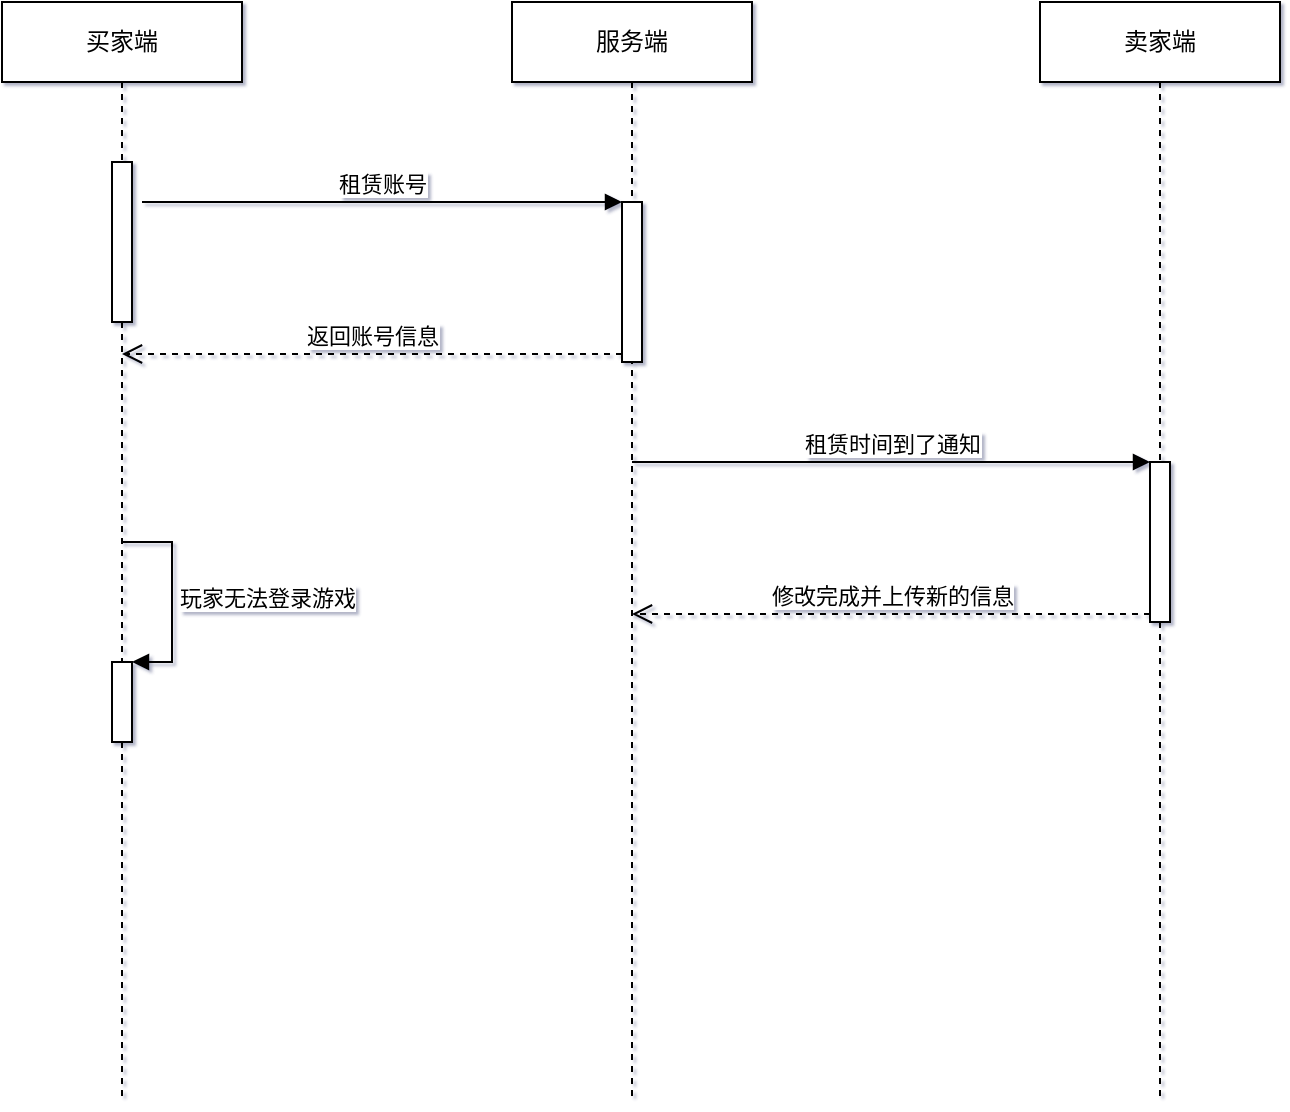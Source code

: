 <mxfile version="13.9.6" type="github">
  <diagram id="prtHgNgQTEPvFCAcTncT" name="Page-1">
    <mxGraphModel dx="1186" dy="716" grid="1" gridSize="10" guides="1" tooltips="1" connect="1" arrows="1" fold="1" page="1" pageScale="1" pageWidth="1169" pageHeight="1654" background="none" math="0" shadow="1">
      <root>
        <mxCell id="0" />
        <mxCell id="1" parent="0" />
        <mxCell id="D00QVASe47AYI2XRhrJs-5" value="卖家端" style="shape=umlLifeline;perimeter=lifelinePerimeter;whiteSpace=wrap;html=1;container=1;collapsible=0;recursiveResize=0;outlineConnect=0;rounded=0;sketch=0;" vertex="1" parent="1">
          <mxGeometry x="849" y="70" width="120" height="550" as="geometry" />
        </mxCell>
        <mxCell id="D00QVASe47AYI2XRhrJs-17" value="" style="html=1;points=[];perimeter=orthogonalPerimeter;rounded=0;sketch=0;" vertex="1" parent="D00QVASe47AYI2XRhrJs-5">
          <mxGeometry x="55" y="230" width="10" height="80" as="geometry" />
        </mxCell>
        <mxCell id="D00QVASe47AYI2XRhrJs-6" value="服务端" style="shape=umlLifeline;perimeter=lifelinePerimeter;whiteSpace=wrap;html=1;container=1;collapsible=0;recursiveResize=0;outlineConnect=0;rounded=0;sketch=0;" vertex="1" parent="1">
          <mxGeometry x="585" y="70" width="120" height="550" as="geometry" />
        </mxCell>
        <mxCell id="D00QVASe47AYI2XRhrJs-9" value="" style="html=1;points=[];perimeter=orthogonalPerimeter;rounded=0;sketch=0;" vertex="1" parent="D00QVASe47AYI2XRhrJs-6">
          <mxGeometry x="55" y="100" width="10" height="80" as="geometry" />
        </mxCell>
        <mxCell id="D00QVASe47AYI2XRhrJs-7" value="买家端" style="shape=umlLifeline;perimeter=lifelinePerimeter;whiteSpace=wrap;html=1;container=1;collapsible=0;recursiveResize=0;outlineConnect=0;rounded=0;sketch=0;" vertex="1" parent="1">
          <mxGeometry x="330" y="70" width="120" height="550" as="geometry" />
        </mxCell>
        <mxCell id="D00QVASe47AYI2XRhrJs-8" value="" style="html=1;points=[];perimeter=orthogonalPerimeter;rounded=0;sketch=0;" vertex="1" parent="D00QVASe47AYI2XRhrJs-7">
          <mxGeometry x="55" y="80" width="10" height="80" as="geometry" />
        </mxCell>
        <mxCell id="D00QVASe47AYI2XRhrJs-21" value="" style="html=1;points=[];perimeter=orthogonalPerimeter;rounded=0;sketch=0;" vertex="1" parent="D00QVASe47AYI2XRhrJs-7">
          <mxGeometry x="55" y="330" width="10" height="40" as="geometry" />
        </mxCell>
        <mxCell id="D00QVASe47AYI2XRhrJs-22" value="玩家无法登录游戏" style="edgeStyle=orthogonalEdgeStyle;html=1;align=left;spacingLeft=2;endArrow=block;rounded=0;entryX=1;entryY=0;" edge="1" target="D00QVASe47AYI2XRhrJs-21" parent="D00QVASe47AYI2XRhrJs-7">
          <mxGeometry relative="1" as="geometry">
            <mxPoint x="60" y="270" as="sourcePoint" />
            <Array as="points">
              <mxPoint x="85" y="270" />
            </Array>
          </mxGeometry>
        </mxCell>
        <mxCell id="D00QVASe47AYI2XRhrJs-10" value="租赁账号" style="html=1;verticalAlign=bottom;endArrow=block;entryX=0;entryY=0;" edge="1" target="D00QVASe47AYI2XRhrJs-9" parent="1">
          <mxGeometry relative="1" as="geometry">
            <mxPoint x="400" y="170" as="sourcePoint" />
          </mxGeometry>
        </mxCell>
        <mxCell id="D00QVASe47AYI2XRhrJs-11" value="返回账号信息" style="html=1;verticalAlign=bottom;endArrow=open;dashed=1;endSize=8;exitX=0;exitY=0.95;" edge="1" source="D00QVASe47AYI2XRhrJs-9" parent="1" target="D00QVASe47AYI2XRhrJs-7">
          <mxGeometry relative="1" as="geometry">
            <mxPoint x="570" y="246" as="targetPoint" />
          </mxGeometry>
        </mxCell>
        <mxCell id="D00QVASe47AYI2XRhrJs-18" value="租赁时间到了通知" style="html=1;verticalAlign=bottom;endArrow=block;entryX=0;entryY=0;" edge="1" target="D00QVASe47AYI2XRhrJs-17" parent="1" source="D00QVASe47AYI2XRhrJs-6">
          <mxGeometry relative="1" as="geometry">
            <mxPoint x="856" y="250" as="sourcePoint" />
          </mxGeometry>
        </mxCell>
        <mxCell id="D00QVASe47AYI2XRhrJs-19" value="修改完成并上传新的信息" style="html=1;verticalAlign=bottom;endArrow=open;dashed=1;endSize=8;exitX=0;exitY=0.95;" edge="1" source="D00QVASe47AYI2XRhrJs-17" parent="1" target="D00QVASe47AYI2XRhrJs-6">
          <mxGeometry relative="1" as="geometry">
            <mxPoint x="856" y="326" as="targetPoint" />
          </mxGeometry>
        </mxCell>
      </root>
    </mxGraphModel>
  </diagram>
</mxfile>
